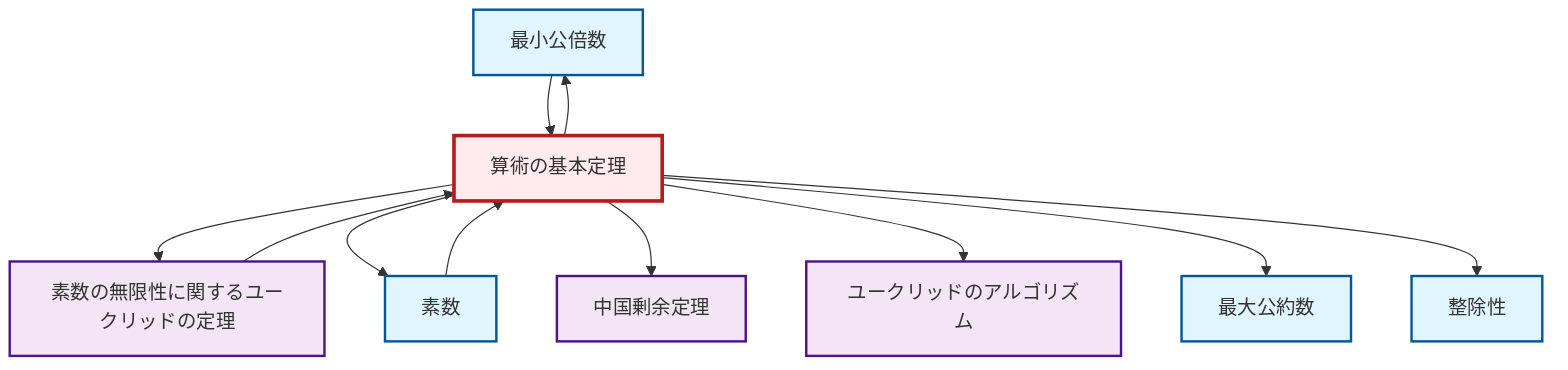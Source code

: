 graph TD
    classDef definition fill:#e1f5fe,stroke:#01579b,stroke-width:2px
    classDef theorem fill:#f3e5f5,stroke:#4a148c,stroke-width:2px
    classDef axiom fill:#fff3e0,stroke:#e65100,stroke-width:2px
    classDef example fill:#e8f5e9,stroke:#1b5e20,stroke-width:2px
    classDef current fill:#ffebee,stroke:#b71c1c,stroke-width:3px
    thm-euclidean-algorithm["ユークリッドのアルゴリズム"]:::theorem
    def-lcm["最小公倍数"]:::definition
    def-prime["素数"]:::definition
    thm-fundamental-arithmetic["算術の基本定理"]:::theorem
    def-gcd["最大公約数"]:::definition
    thm-euclid-infinitude-primes["素数の無限性に関するユークリッドの定理"]:::theorem
    thm-chinese-remainder["中国剰余定理"]:::theorem
    def-divisibility["整除性"]:::definition
    thm-fundamental-arithmetic --> thm-euclid-infinitude-primes
    thm-fundamental-arithmetic --> def-prime
    thm-fundamental-arithmetic --> def-lcm
    thm-fundamental-arithmetic --> thm-chinese-remainder
    thm-fundamental-arithmetic --> thm-euclidean-algorithm
    thm-euclid-infinitude-primes --> thm-fundamental-arithmetic
    def-prime --> thm-fundamental-arithmetic
    thm-fundamental-arithmetic --> def-gcd
    thm-fundamental-arithmetic --> def-divisibility
    def-lcm --> thm-fundamental-arithmetic
    class thm-fundamental-arithmetic current